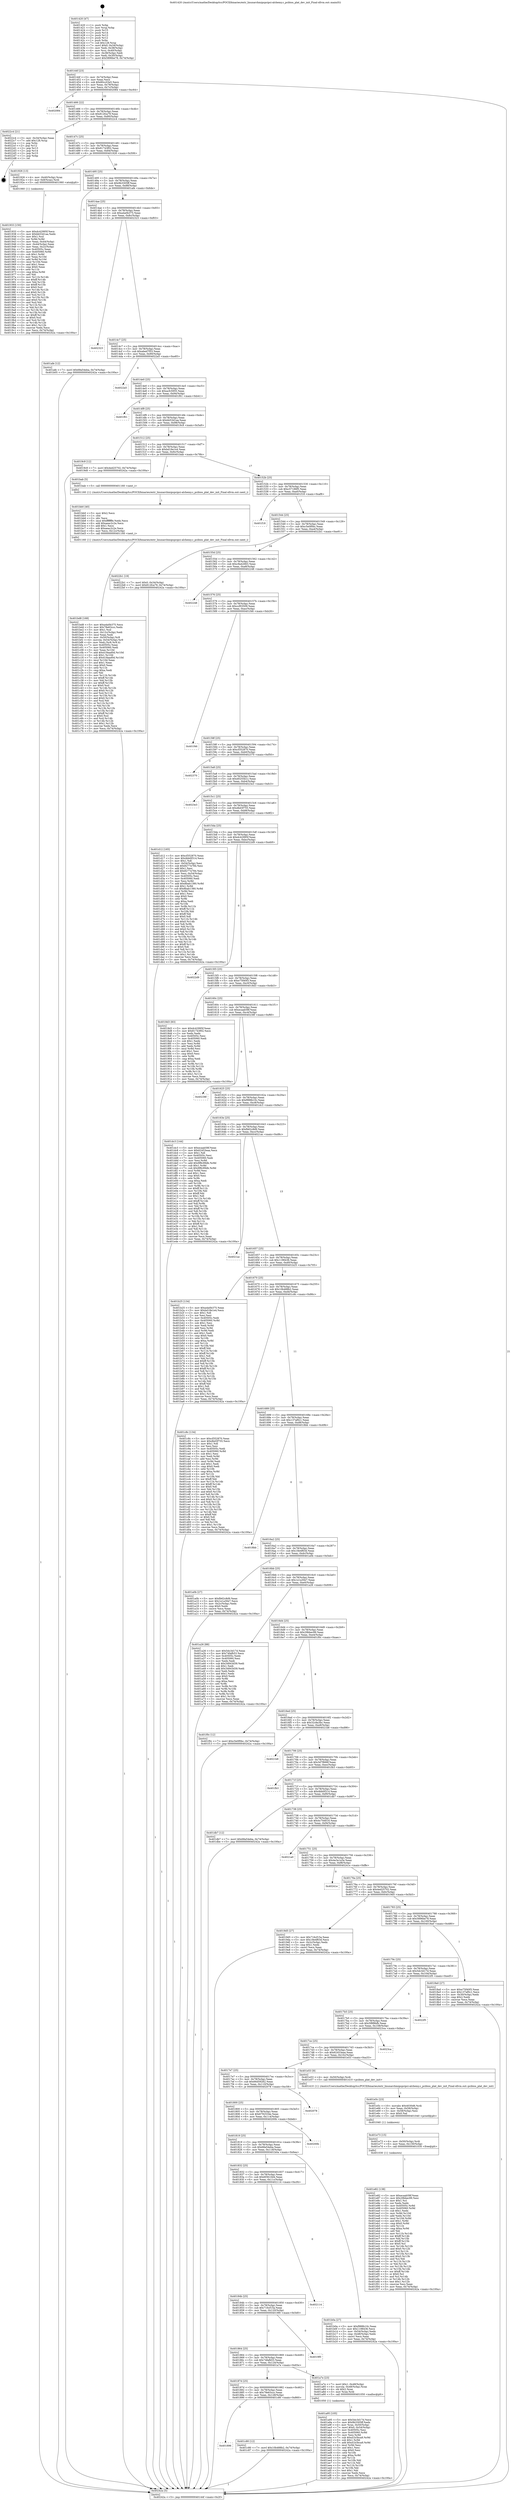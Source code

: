 digraph "0x401420" {
  label = "0x401420 (/mnt/c/Users/mathe/Desktop/tcc/POCII/binaries/extr_linuxarchmipspcipci-alchemy.c_pcibios_plat_dev_init_Final-ollvm.out::main(0))"
  labelloc = "t"
  node[shape=record]

  Entry [label="",width=0.3,height=0.3,shape=circle,fillcolor=black,style=filled]
  "0x40144f" [label="{
     0x40144f [23]\l
     | [instrs]\l
     &nbsp;&nbsp;0x40144f \<+3\>: mov -0x74(%rbp),%eax\l
     &nbsp;&nbsp;0x401452 \<+2\>: mov %eax,%ecx\l
     &nbsp;&nbsp;0x401454 \<+6\>: sub $0x80cc03e5,%ecx\l
     &nbsp;&nbsp;0x40145a \<+3\>: mov %eax,-0x78(%rbp)\l
     &nbsp;&nbsp;0x40145d \<+3\>: mov %ecx,-0x7c(%rbp)\l
     &nbsp;&nbsp;0x401460 \<+6\>: je 0000000000402084 \<main+0xc64\>\l
  }"]
  "0x402084" [label="{
     0x402084\l
  }", style=dashed]
  "0x401466" [label="{
     0x401466 [22]\l
     | [instrs]\l
     &nbsp;&nbsp;0x401466 \<+5\>: jmp 000000000040146b \<main+0x4b\>\l
     &nbsp;&nbsp;0x40146b \<+3\>: mov -0x78(%rbp),%eax\l
     &nbsp;&nbsp;0x40146e \<+5\>: sub $0x812fca79,%eax\l
     &nbsp;&nbsp;0x401473 \<+3\>: mov %eax,-0x80(%rbp)\l
     &nbsp;&nbsp;0x401476 \<+6\>: je 00000000004022c4 \<main+0xea4\>\l
  }"]
  Exit [label="",width=0.3,height=0.3,shape=circle,fillcolor=black,style=filled,peripheries=2]
  "0x4022c4" [label="{
     0x4022c4 [21]\l
     | [instrs]\l
     &nbsp;&nbsp;0x4022c4 \<+3\>: mov -0x34(%rbp),%eax\l
     &nbsp;&nbsp;0x4022c7 \<+7\>: add $0x128,%rsp\l
     &nbsp;&nbsp;0x4022ce \<+1\>: pop %rbx\l
     &nbsp;&nbsp;0x4022cf \<+2\>: pop %r12\l
     &nbsp;&nbsp;0x4022d1 \<+2\>: pop %r13\l
     &nbsp;&nbsp;0x4022d3 \<+2\>: pop %r14\l
     &nbsp;&nbsp;0x4022d5 \<+2\>: pop %r15\l
     &nbsp;&nbsp;0x4022d7 \<+1\>: pop %rbp\l
     &nbsp;&nbsp;0x4022d8 \<+1\>: ret\l
  }"]
  "0x40147c" [label="{
     0x40147c [25]\l
     | [instrs]\l
     &nbsp;&nbsp;0x40147c \<+5\>: jmp 0000000000401481 \<main+0x61\>\l
     &nbsp;&nbsp;0x401481 \<+3\>: mov -0x78(%rbp),%eax\l
     &nbsp;&nbsp;0x401484 \<+5\>: sub $0x81743f02,%eax\l
     &nbsp;&nbsp;0x401489 \<+6\>: mov %eax,-0x84(%rbp)\l
     &nbsp;&nbsp;0x40148f \<+6\>: je 0000000000401926 \<main+0x506\>\l
  }"]
  "0x401e82" [label="{
     0x401e82 [138]\l
     | [instrs]\l
     &nbsp;&nbsp;0x401e82 \<+5\>: mov $0xecaab58f,%eax\l
     &nbsp;&nbsp;0x401e87 \<+5\>: mov $0x29bbec99,%esi\l
     &nbsp;&nbsp;0x401e8c \<+2\>: mov $0x1,%cl\l
     &nbsp;&nbsp;0x401e8e \<+2\>: xor %edx,%edx\l
     &nbsp;&nbsp;0x401e90 \<+8\>: mov 0x40505c,%r8d\l
     &nbsp;&nbsp;0x401e98 \<+8\>: mov 0x405060,%r9d\l
     &nbsp;&nbsp;0x401ea0 \<+3\>: sub $0x1,%edx\l
     &nbsp;&nbsp;0x401ea3 \<+3\>: mov %r8d,%r10d\l
     &nbsp;&nbsp;0x401ea6 \<+3\>: add %edx,%r10d\l
     &nbsp;&nbsp;0x401ea9 \<+4\>: imul %r10d,%r8d\l
     &nbsp;&nbsp;0x401ead \<+4\>: and $0x1,%r8d\l
     &nbsp;&nbsp;0x401eb1 \<+4\>: cmp $0x0,%r8d\l
     &nbsp;&nbsp;0x401eb5 \<+4\>: sete %r11b\l
     &nbsp;&nbsp;0x401eb9 \<+4\>: cmp $0xa,%r9d\l
     &nbsp;&nbsp;0x401ebd \<+3\>: setl %bl\l
     &nbsp;&nbsp;0x401ec0 \<+3\>: mov %r11b,%r14b\l
     &nbsp;&nbsp;0x401ec3 \<+4\>: xor $0xff,%r14b\l
     &nbsp;&nbsp;0x401ec7 \<+3\>: mov %bl,%r15b\l
     &nbsp;&nbsp;0x401eca \<+4\>: xor $0xff,%r15b\l
     &nbsp;&nbsp;0x401ece \<+3\>: xor $0x0,%cl\l
     &nbsp;&nbsp;0x401ed1 \<+3\>: mov %r14b,%r12b\l
     &nbsp;&nbsp;0x401ed4 \<+4\>: and $0x0,%r12b\l
     &nbsp;&nbsp;0x401ed8 \<+3\>: and %cl,%r11b\l
     &nbsp;&nbsp;0x401edb \<+3\>: mov %r15b,%r13b\l
     &nbsp;&nbsp;0x401ede \<+4\>: and $0x0,%r13b\l
     &nbsp;&nbsp;0x401ee2 \<+2\>: and %cl,%bl\l
     &nbsp;&nbsp;0x401ee4 \<+3\>: or %r11b,%r12b\l
     &nbsp;&nbsp;0x401ee7 \<+3\>: or %bl,%r13b\l
     &nbsp;&nbsp;0x401eea \<+3\>: xor %r13b,%r12b\l
     &nbsp;&nbsp;0x401eed \<+3\>: or %r15b,%r14b\l
     &nbsp;&nbsp;0x401ef0 \<+4\>: xor $0xff,%r14b\l
     &nbsp;&nbsp;0x401ef4 \<+3\>: or $0x0,%cl\l
     &nbsp;&nbsp;0x401ef7 \<+3\>: and %cl,%r14b\l
     &nbsp;&nbsp;0x401efa \<+3\>: or %r14b,%r12b\l
     &nbsp;&nbsp;0x401efd \<+4\>: test $0x1,%r12b\l
     &nbsp;&nbsp;0x401f01 \<+3\>: cmovne %esi,%eax\l
     &nbsp;&nbsp;0x401f04 \<+3\>: mov %eax,-0x74(%rbp)\l
     &nbsp;&nbsp;0x401f07 \<+5\>: jmp 000000000040242a \<main+0x100a\>\l
  }"]
  "0x401926" [label="{
     0x401926 [13]\l
     | [instrs]\l
     &nbsp;&nbsp;0x401926 \<+4\>: mov -0x40(%rbp),%rax\l
     &nbsp;&nbsp;0x40192a \<+4\>: mov 0x8(%rax),%rdi\l
     &nbsp;&nbsp;0x40192e \<+5\>: call 0000000000401060 \<atoi@plt\>\l
     | [calls]\l
     &nbsp;&nbsp;0x401060 \{1\} (unknown)\l
  }"]
  "0x401495" [label="{
     0x401495 [25]\l
     | [instrs]\l
     &nbsp;&nbsp;0x401495 \<+5\>: jmp 000000000040149a \<main+0x7a\>\l
     &nbsp;&nbsp;0x40149a \<+3\>: mov -0x78(%rbp),%eax\l
     &nbsp;&nbsp;0x40149d \<+5\>: sub $0x9b3305ff,%eax\l
     &nbsp;&nbsp;0x4014a2 \<+6\>: mov %eax,-0x88(%rbp)\l
     &nbsp;&nbsp;0x4014a8 \<+6\>: je 0000000000401afe \<main+0x6de\>\l
  }"]
  "0x401e73" [label="{
     0x401e73 [15]\l
     | [instrs]\l
     &nbsp;&nbsp;0x401e73 \<+4\>: mov -0x50(%rbp),%rdi\l
     &nbsp;&nbsp;0x401e77 \<+6\>: mov %eax,-0x130(%rbp)\l
     &nbsp;&nbsp;0x401e7d \<+5\>: call 0000000000401030 \<free@plt\>\l
     | [calls]\l
     &nbsp;&nbsp;0x401030 \{1\} (unknown)\l
  }"]
  "0x401afe" [label="{
     0x401afe [12]\l
     | [instrs]\l
     &nbsp;&nbsp;0x401afe \<+7\>: movl $0x68a54eba,-0x74(%rbp)\l
     &nbsp;&nbsp;0x401b05 \<+5\>: jmp 000000000040242a \<main+0x100a\>\l
  }"]
  "0x4014ae" [label="{
     0x4014ae [25]\l
     | [instrs]\l
     &nbsp;&nbsp;0x4014ae \<+5\>: jmp 00000000004014b3 \<main+0x93\>\l
     &nbsp;&nbsp;0x4014b3 \<+3\>: mov -0x78(%rbp),%eax\l
     &nbsp;&nbsp;0x4014b6 \<+5\>: sub $0xa4a0b375,%eax\l
     &nbsp;&nbsp;0x4014bb \<+6\>: mov %eax,-0x8c(%rbp)\l
     &nbsp;&nbsp;0x4014c1 \<+6\>: je 0000000000402323 \<main+0xf03\>\l
  }"]
  "0x401e5c" [label="{
     0x401e5c [23]\l
     | [instrs]\l
     &nbsp;&nbsp;0x401e5c \<+10\>: movabs $0x4030d6,%rdi\l
     &nbsp;&nbsp;0x401e66 \<+3\>: mov %eax,-0x58(%rbp)\l
     &nbsp;&nbsp;0x401e69 \<+3\>: mov -0x58(%rbp),%esi\l
     &nbsp;&nbsp;0x401e6c \<+2\>: mov $0x0,%al\l
     &nbsp;&nbsp;0x401e6e \<+5\>: call 0000000000401040 \<printf@plt\>\l
     | [calls]\l
     &nbsp;&nbsp;0x401040 \{1\} (unknown)\l
  }"]
  "0x402323" [label="{
     0x402323\l
  }", style=dashed]
  "0x4014c7" [label="{
     0x4014c7 [25]\l
     | [instrs]\l
     &nbsp;&nbsp;0x4014c7 \<+5\>: jmp 00000000004014cc \<main+0xac\>\l
     &nbsp;&nbsp;0x4014cc \<+3\>: mov -0x78(%rbp),%eax\l
     &nbsp;&nbsp;0x4014cf \<+5\>: sub $0xabed7f53,%eax\l
     &nbsp;&nbsp;0x4014d4 \<+6\>: mov %eax,-0x90(%rbp)\l
     &nbsp;&nbsp;0x4014da \<+6\>: je 00000000004022a5 \<main+0xe85\>\l
  }"]
  "0x401896" [label="{
     0x401896\l
  }", style=dashed]
  "0x4022a5" [label="{
     0x4022a5\l
  }", style=dashed]
  "0x4014e0" [label="{
     0x4014e0 [25]\l
     | [instrs]\l
     &nbsp;&nbsp;0x4014e0 \<+5\>: jmp 00000000004014e5 \<main+0xc5\>\l
     &nbsp;&nbsp;0x4014e5 \<+3\>: mov -0x78(%rbp),%eax\l
     &nbsp;&nbsp;0x4014e8 \<+5\>: sub $0xacfc5955,%eax\l
     &nbsp;&nbsp;0x4014ed \<+6\>: mov %eax,-0x94(%rbp)\l
     &nbsp;&nbsp;0x4014f3 \<+6\>: je 0000000000401f61 \<main+0xb41\>\l
  }"]
  "0x401c80" [label="{
     0x401c80 [12]\l
     | [instrs]\l
     &nbsp;&nbsp;0x401c80 \<+7\>: movl $0x10b488b2,-0x74(%rbp)\l
     &nbsp;&nbsp;0x401c87 \<+5\>: jmp 000000000040242a \<main+0x100a\>\l
  }"]
  "0x401f61" [label="{
     0x401f61\l
  }", style=dashed]
  "0x4014f9" [label="{
     0x4014f9 [25]\l
     | [instrs]\l
     &nbsp;&nbsp;0x4014f9 \<+5\>: jmp 00000000004014fe \<main+0xde\>\l
     &nbsp;&nbsp;0x4014fe \<+3\>: mov -0x78(%rbp),%eax\l
     &nbsp;&nbsp;0x401501 \<+5\>: sub $0xbb53d1aa,%eax\l
     &nbsp;&nbsp;0x401506 \<+6\>: mov %eax,-0x98(%rbp)\l
     &nbsp;&nbsp;0x40150c \<+6\>: je 00000000004019c9 \<main+0x5a9\>\l
  }"]
  "0x401bd8" [label="{
     0x401bd8 [168]\l
     | [instrs]\l
     &nbsp;&nbsp;0x401bd8 \<+5\>: mov $0xa4a0b375,%ecx\l
     &nbsp;&nbsp;0x401bdd \<+5\>: mov $0x78e63ccc,%edx\l
     &nbsp;&nbsp;0x401be2 \<+3\>: mov $0x1,%sil\l
     &nbsp;&nbsp;0x401be5 \<+6\>: mov -0x12c(%rbp),%edi\l
     &nbsp;&nbsp;0x401beb \<+3\>: imul %eax,%edi\l
     &nbsp;&nbsp;0x401bee \<+4\>: mov -0x50(%rbp),%r8\l
     &nbsp;&nbsp;0x401bf2 \<+4\>: movslq -0x54(%rbp),%r9\l
     &nbsp;&nbsp;0x401bf6 \<+4\>: mov %edi,(%r8,%r9,4)\l
     &nbsp;&nbsp;0x401bfa \<+7\>: mov 0x40505c,%eax\l
     &nbsp;&nbsp;0x401c01 \<+7\>: mov 0x405060,%edi\l
     &nbsp;&nbsp;0x401c08 \<+3\>: mov %eax,%r10d\l
     &nbsp;&nbsp;0x401c0b \<+7\>: add $0x418aad0d,%r10d\l
     &nbsp;&nbsp;0x401c12 \<+4\>: sub $0x1,%r10d\l
     &nbsp;&nbsp;0x401c16 \<+7\>: sub $0x418aad0d,%r10d\l
     &nbsp;&nbsp;0x401c1d \<+4\>: imul %r10d,%eax\l
     &nbsp;&nbsp;0x401c21 \<+3\>: and $0x1,%eax\l
     &nbsp;&nbsp;0x401c24 \<+3\>: cmp $0x0,%eax\l
     &nbsp;&nbsp;0x401c27 \<+4\>: sete %r11b\l
     &nbsp;&nbsp;0x401c2b \<+3\>: cmp $0xa,%edi\l
     &nbsp;&nbsp;0x401c2e \<+3\>: setl %bl\l
     &nbsp;&nbsp;0x401c31 \<+3\>: mov %r11b,%r14b\l
     &nbsp;&nbsp;0x401c34 \<+4\>: xor $0xff,%r14b\l
     &nbsp;&nbsp;0x401c38 \<+3\>: mov %bl,%r15b\l
     &nbsp;&nbsp;0x401c3b \<+4\>: xor $0xff,%r15b\l
     &nbsp;&nbsp;0x401c3f \<+4\>: xor $0x0,%sil\l
     &nbsp;&nbsp;0x401c43 \<+3\>: mov %r14b,%r12b\l
     &nbsp;&nbsp;0x401c46 \<+4\>: and $0x0,%r12b\l
     &nbsp;&nbsp;0x401c4a \<+3\>: and %sil,%r11b\l
     &nbsp;&nbsp;0x401c4d \<+3\>: mov %r15b,%r13b\l
     &nbsp;&nbsp;0x401c50 \<+4\>: and $0x0,%r13b\l
     &nbsp;&nbsp;0x401c54 \<+3\>: and %sil,%bl\l
     &nbsp;&nbsp;0x401c57 \<+3\>: or %r11b,%r12b\l
     &nbsp;&nbsp;0x401c5a \<+3\>: or %bl,%r13b\l
     &nbsp;&nbsp;0x401c5d \<+3\>: xor %r13b,%r12b\l
     &nbsp;&nbsp;0x401c60 \<+3\>: or %r15b,%r14b\l
     &nbsp;&nbsp;0x401c63 \<+4\>: xor $0xff,%r14b\l
     &nbsp;&nbsp;0x401c67 \<+4\>: or $0x0,%sil\l
     &nbsp;&nbsp;0x401c6b \<+3\>: and %sil,%r14b\l
     &nbsp;&nbsp;0x401c6e \<+3\>: or %r14b,%r12b\l
     &nbsp;&nbsp;0x401c71 \<+4\>: test $0x1,%r12b\l
     &nbsp;&nbsp;0x401c75 \<+3\>: cmovne %edx,%ecx\l
     &nbsp;&nbsp;0x401c78 \<+3\>: mov %ecx,-0x74(%rbp)\l
     &nbsp;&nbsp;0x401c7b \<+5\>: jmp 000000000040242a \<main+0x100a\>\l
  }"]
  "0x4019c9" [label="{
     0x4019c9 [12]\l
     | [instrs]\l
     &nbsp;&nbsp;0x4019c9 \<+7\>: movl $0x4ed25702,-0x74(%rbp)\l
     &nbsp;&nbsp;0x4019d0 \<+5\>: jmp 000000000040242a \<main+0x100a\>\l
  }"]
  "0x401512" [label="{
     0x401512 [25]\l
     | [instrs]\l
     &nbsp;&nbsp;0x401512 \<+5\>: jmp 0000000000401517 \<main+0xf7\>\l
     &nbsp;&nbsp;0x401517 \<+3\>: mov -0x78(%rbp),%eax\l
     &nbsp;&nbsp;0x40151a \<+5\>: sub $0xbd18e1e4,%eax\l
     &nbsp;&nbsp;0x40151f \<+6\>: mov %eax,-0x9c(%rbp)\l
     &nbsp;&nbsp;0x401525 \<+6\>: je 0000000000401bab \<main+0x78b\>\l
  }"]
  "0x401bb0" [label="{
     0x401bb0 [40]\l
     | [instrs]\l
     &nbsp;&nbsp;0x401bb0 \<+5\>: mov $0x2,%ecx\l
     &nbsp;&nbsp;0x401bb5 \<+1\>: cltd\l
     &nbsp;&nbsp;0x401bb6 \<+2\>: idiv %ecx\l
     &nbsp;&nbsp;0x401bb8 \<+6\>: imul $0xfffffffe,%edx,%ecx\l
     &nbsp;&nbsp;0x401bbe \<+6\>: add $0xaeac2c2e,%ecx\l
     &nbsp;&nbsp;0x401bc4 \<+3\>: add $0x1,%ecx\l
     &nbsp;&nbsp;0x401bc7 \<+6\>: sub $0xaeac2c2e,%ecx\l
     &nbsp;&nbsp;0x401bcd \<+6\>: mov %ecx,-0x12c(%rbp)\l
     &nbsp;&nbsp;0x401bd3 \<+5\>: call 0000000000401160 \<next_i\>\l
     | [calls]\l
     &nbsp;&nbsp;0x401160 \{1\} (/mnt/c/Users/mathe/Desktop/tcc/POCII/binaries/extr_linuxarchmipspcipci-alchemy.c_pcibios_plat_dev_init_Final-ollvm.out::next_i)\l
  }"]
  "0x401bab" [label="{
     0x401bab [5]\l
     | [instrs]\l
     &nbsp;&nbsp;0x401bab \<+5\>: call 0000000000401160 \<next_i\>\l
     | [calls]\l
     &nbsp;&nbsp;0x401160 \{1\} (/mnt/c/Users/mathe/Desktop/tcc/POCII/binaries/extr_linuxarchmipspcipci-alchemy.c_pcibios_plat_dev_init_Final-ollvm.out::next_i)\l
  }"]
  "0x40152b" [label="{
     0x40152b [25]\l
     | [instrs]\l
     &nbsp;&nbsp;0x40152b \<+5\>: jmp 0000000000401530 \<main+0x110\>\l
     &nbsp;&nbsp;0x401530 \<+3\>: mov -0x78(%rbp),%eax\l
     &nbsp;&nbsp;0x401533 \<+5\>: sub $0xc57186f5,%eax\l
     &nbsp;&nbsp;0x401538 \<+6\>: mov %eax,-0xa0(%rbp)\l
     &nbsp;&nbsp;0x40153e \<+6\>: je 0000000000401f18 \<main+0xaf8\>\l
  }"]
  "0x401a95" [label="{
     0x401a95 [105]\l
     | [instrs]\l
     &nbsp;&nbsp;0x401a95 \<+5\>: mov $0x5dc3d17d,%ecx\l
     &nbsp;&nbsp;0x401a9a \<+5\>: mov $0x9b3305ff,%edx\l
     &nbsp;&nbsp;0x401a9f \<+4\>: mov %rax,-0x50(%rbp)\l
     &nbsp;&nbsp;0x401aa3 \<+7\>: movl $0x0,-0x54(%rbp)\l
     &nbsp;&nbsp;0x401aaa \<+7\>: mov 0x40505c,%esi\l
     &nbsp;&nbsp;0x401ab1 \<+8\>: mov 0x405060,%r8d\l
     &nbsp;&nbsp;0x401ab9 \<+3\>: mov %esi,%r9d\l
     &nbsp;&nbsp;0x401abc \<+7\>: sub $0xd1b3bca9,%r9d\l
     &nbsp;&nbsp;0x401ac3 \<+4\>: sub $0x1,%r9d\l
     &nbsp;&nbsp;0x401ac7 \<+7\>: add $0xd1b3bca9,%r9d\l
     &nbsp;&nbsp;0x401ace \<+4\>: imul %r9d,%esi\l
     &nbsp;&nbsp;0x401ad2 \<+3\>: and $0x1,%esi\l
     &nbsp;&nbsp;0x401ad5 \<+3\>: cmp $0x0,%esi\l
     &nbsp;&nbsp;0x401ad8 \<+4\>: sete %r10b\l
     &nbsp;&nbsp;0x401adc \<+4\>: cmp $0xa,%r8d\l
     &nbsp;&nbsp;0x401ae0 \<+4\>: setl %r11b\l
     &nbsp;&nbsp;0x401ae4 \<+3\>: mov %r10b,%bl\l
     &nbsp;&nbsp;0x401ae7 \<+3\>: and %r11b,%bl\l
     &nbsp;&nbsp;0x401aea \<+3\>: xor %r11b,%r10b\l
     &nbsp;&nbsp;0x401aed \<+3\>: or %r10b,%bl\l
     &nbsp;&nbsp;0x401af0 \<+3\>: test $0x1,%bl\l
     &nbsp;&nbsp;0x401af3 \<+3\>: cmovne %edx,%ecx\l
     &nbsp;&nbsp;0x401af6 \<+3\>: mov %ecx,-0x74(%rbp)\l
     &nbsp;&nbsp;0x401af9 \<+5\>: jmp 000000000040242a \<main+0x100a\>\l
  }"]
  "0x401f18" [label="{
     0x401f18\l
  }", style=dashed]
  "0x401544" [label="{
     0x401544 [25]\l
     | [instrs]\l
     &nbsp;&nbsp;0x401544 \<+5\>: jmp 0000000000401549 \<main+0x129\>\l
     &nbsp;&nbsp;0x401549 \<+3\>: mov -0x78(%rbp),%eax\l
     &nbsp;&nbsp;0x40154c \<+5\>: sub $0xc5e0f0bc,%eax\l
     &nbsp;&nbsp;0x401551 \<+6\>: mov %eax,-0xa4(%rbp)\l
     &nbsp;&nbsp;0x401557 \<+6\>: je 00000000004022b1 \<main+0xe91\>\l
  }"]
  "0x40187d" [label="{
     0x40187d [25]\l
     | [instrs]\l
     &nbsp;&nbsp;0x40187d \<+5\>: jmp 0000000000401882 \<main+0x462\>\l
     &nbsp;&nbsp;0x401882 \<+3\>: mov -0x78(%rbp),%eax\l
     &nbsp;&nbsp;0x401885 \<+5\>: sub $0x78e63ccc,%eax\l
     &nbsp;&nbsp;0x40188a \<+6\>: mov %eax,-0x128(%rbp)\l
     &nbsp;&nbsp;0x401890 \<+6\>: je 0000000000401c80 \<main+0x860\>\l
  }"]
  "0x4022b1" [label="{
     0x4022b1 [19]\l
     | [instrs]\l
     &nbsp;&nbsp;0x4022b1 \<+7\>: movl $0x0,-0x34(%rbp)\l
     &nbsp;&nbsp;0x4022b8 \<+7\>: movl $0x812fca79,-0x74(%rbp)\l
     &nbsp;&nbsp;0x4022bf \<+5\>: jmp 000000000040242a \<main+0x100a\>\l
  }"]
  "0x40155d" [label="{
     0x40155d [25]\l
     | [instrs]\l
     &nbsp;&nbsp;0x40155d \<+5\>: jmp 0000000000401562 \<main+0x142\>\l
     &nbsp;&nbsp;0x401562 \<+3\>: mov -0x78(%rbp),%eax\l
     &nbsp;&nbsp;0x401565 \<+5\>: sub $0xc9a42663,%eax\l
     &nbsp;&nbsp;0x40156a \<+6\>: mov %eax,-0xa8(%rbp)\l
     &nbsp;&nbsp;0x401570 \<+6\>: je 0000000000402248 \<main+0xe28\>\l
  }"]
  "0x401a7e" [label="{
     0x401a7e [23]\l
     | [instrs]\l
     &nbsp;&nbsp;0x401a7e \<+7\>: movl $0x1,-0x48(%rbp)\l
     &nbsp;&nbsp;0x401a85 \<+4\>: movslq -0x48(%rbp),%rax\l
     &nbsp;&nbsp;0x401a89 \<+4\>: shl $0x2,%rax\l
     &nbsp;&nbsp;0x401a8d \<+3\>: mov %rax,%rdi\l
     &nbsp;&nbsp;0x401a90 \<+5\>: call 0000000000401050 \<malloc@plt\>\l
     | [calls]\l
     &nbsp;&nbsp;0x401050 \{1\} (unknown)\l
  }"]
  "0x402248" [label="{
     0x402248\l
  }", style=dashed]
  "0x401576" [label="{
     0x401576 [25]\l
     | [instrs]\l
     &nbsp;&nbsp;0x401576 \<+5\>: jmp 000000000040157b \<main+0x15b\>\l
     &nbsp;&nbsp;0x40157b \<+3\>: mov -0x78(%rbp),%eax\l
     &nbsp;&nbsp;0x40157e \<+5\>: sub $0xccf03509,%eax\l
     &nbsp;&nbsp;0x401583 \<+6\>: mov %eax,-0xac(%rbp)\l
     &nbsp;&nbsp;0x401589 \<+6\>: je 0000000000401f46 \<main+0xb26\>\l
  }"]
  "0x401864" [label="{
     0x401864 [25]\l
     | [instrs]\l
     &nbsp;&nbsp;0x401864 \<+5\>: jmp 0000000000401869 \<main+0x449\>\l
     &nbsp;&nbsp;0x401869 \<+3\>: mov -0x78(%rbp),%eax\l
     &nbsp;&nbsp;0x40186c \<+5\>: sub $0x74fafb53,%eax\l
     &nbsp;&nbsp;0x401871 \<+6\>: mov %eax,-0x124(%rbp)\l
     &nbsp;&nbsp;0x401877 \<+6\>: je 0000000000401a7e \<main+0x65e\>\l
  }"]
  "0x401f46" [label="{
     0x401f46\l
  }", style=dashed]
  "0x40158f" [label="{
     0x40158f [25]\l
     | [instrs]\l
     &nbsp;&nbsp;0x40158f \<+5\>: jmp 0000000000401594 \<main+0x174\>\l
     &nbsp;&nbsp;0x401594 \<+3\>: mov -0x78(%rbp),%eax\l
     &nbsp;&nbsp;0x401597 \<+5\>: sub $0xcf352870,%eax\l
     &nbsp;&nbsp;0x40159c \<+6\>: mov %eax,-0xb0(%rbp)\l
     &nbsp;&nbsp;0x4015a2 \<+6\>: je 0000000000402370 \<main+0xf50\>\l
  }"]
  "0x4019f0" [label="{
     0x4019f0\l
  }", style=dashed]
  "0x402370" [label="{
     0x402370\l
  }", style=dashed]
  "0x4015a8" [label="{
     0x4015a8 [25]\l
     | [instrs]\l
     &nbsp;&nbsp;0x4015a8 \<+5\>: jmp 00000000004015ad \<main+0x18d\>\l
     &nbsp;&nbsp;0x4015ad \<+3\>: mov -0x78(%rbp),%eax\l
     &nbsp;&nbsp;0x4015b0 \<+5\>: sub $0xd0255b1c,%eax\l
     &nbsp;&nbsp;0x4015b5 \<+6\>: mov %eax,-0xb4(%rbp)\l
     &nbsp;&nbsp;0x4015bb \<+6\>: je 00000000004023e3 \<main+0xfc3\>\l
  }"]
  "0x40184b" [label="{
     0x40184b [25]\l
     | [instrs]\l
     &nbsp;&nbsp;0x40184b \<+5\>: jmp 0000000000401850 \<main+0x430\>\l
     &nbsp;&nbsp;0x401850 \<+3\>: mov -0x78(%rbp),%eax\l
     &nbsp;&nbsp;0x401853 \<+5\>: sub $0x716cf15a,%eax\l
     &nbsp;&nbsp;0x401858 \<+6\>: mov %eax,-0x120(%rbp)\l
     &nbsp;&nbsp;0x40185e \<+6\>: je 00000000004019f0 \<main+0x5d0\>\l
  }"]
  "0x4023e3" [label="{
     0x4023e3\l
  }", style=dashed]
  "0x4015c1" [label="{
     0x4015c1 [25]\l
     | [instrs]\l
     &nbsp;&nbsp;0x4015c1 \<+5\>: jmp 00000000004015c6 \<main+0x1a6\>\l
     &nbsp;&nbsp;0x4015c6 \<+3\>: mov -0x78(%rbp),%eax\l
     &nbsp;&nbsp;0x4015c9 \<+5\>: sub $0xdbd3f755,%eax\l
     &nbsp;&nbsp;0x4015ce \<+6\>: mov %eax,-0xb8(%rbp)\l
     &nbsp;&nbsp;0x4015d4 \<+6\>: je 0000000000401d12 \<main+0x8f2\>\l
  }"]
  "0x402114" [label="{
     0x402114\l
  }", style=dashed]
  "0x401d12" [label="{
     0x401d12 [165]\l
     | [instrs]\l
     &nbsp;&nbsp;0x401d12 \<+5\>: mov $0xcf352870,%eax\l
     &nbsp;&nbsp;0x401d17 \<+5\>: mov $0x4bb0f314,%ecx\l
     &nbsp;&nbsp;0x401d1c \<+2\>: mov $0x1,%dl\l
     &nbsp;&nbsp;0x401d1e \<+3\>: mov -0x54(%rbp),%esi\l
     &nbsp;&nbsp;0x401d21 \<+6\>: sub $0x8277e784,%esi\l
     &nbsp;&nbsp;0x401d27 \<+3\>: add $0x1,%esi\l
     &nbsp;&nbsp;0x401d2a \<+6\>: add $0x8277e784,%esi\l
     &nbsp;&nbsp;0x401d30 \<+3\>: mov %esi,-0x54(%rbp)\l
     &nbsp;&nbsp;0x401d33 \<+7\>: mov 0x40505c,%esi\l
     &nbsp;&nbsp;0x401d3a \<+7\>: mov 0x405060,%edi\l
     &nbsp;&nbsp;0x401d41 \<+3\>: mov %esi,%r8d\l
     &nbsp;&nbsp;0x401d44 \<+7\>: add $0x8bab1380,%r8d\l
     &nbsp;&nbsp;0x401d4b \<+4\>: sub $0x1,%r8d\l
     &nbsp;&nbsp;0x401d4f \<+7\>: sub $0x8bab1380,%r8d\l
     &nbsp;&nbsp;0x401d56 \<+4\>: imul %r8d,%esi\l
     &nbsp;&nbsp;0x401d5a \<+3\>: and $0x1,%esi\l
     &nbsp;&nbsp;0x401d5d \<+3\>: cmp $0x0,%esi\l
     &nbsp;&nbsp;0x401d60 \<+4\>: sete %r9b\l
     &nbsp;&nbsp;0x401d64 \<+3\>: cmp $0xa,%edi\l
     &nbsp;&nbsp;0x401d67 \<+4\>: setl %r10b\l
     &nbsp;&nbsp;0x401d6b \<+3\>: mov %r9b,%r11b\l
     &nbsp;&nbsp;0x401d6e \<+4\>: xor $0xff,%r11b\l
     &nbsp;&nbsp;0x401d72 \<+3\>: mov %r10b,%bl\l
     &nbsp;&nbsp;0x401d75 \<+3\>: xor $0xff,%bl\l
     &nbsp;&nbsp;0x401d78 \<+3\>: xor $0x0,%dl\l
     &nbsp;&nbsp;0x401d7b \<+3\>: mov %r11b,%r14b\l
     &nbsp;&nbsp;0x401d7e \<+4\>: and $0x0,%r14b\l
     &nbsp;&nbsp;0x401d82 \<+3\>: and %dl,%r9b\l
     &nbsp;&nbsp;0x401d85 \<+3\>: mov %bl,%r15b\l
     &nbsp;&nbsp;0x401d88 \<+4\>: and $0x0,%r15b\l
     &nbsp;&nbsp;0x401d8c \<+3\>: and %dl,%r10b\l
     &nbsp;&nbsp;0x401d8f \<+3\>: or %r9b,%r14b\l
     &nbsp;&nbsp;0x401d92 \<+3\>: or %r10b,%r15b\l
     &nbsp;&nbsp;0x401d95 \<+3\>: xor %r15b,%r14b\l
     &nbsp;&nbsp;0x401d98 \<+3\>: or %bl,%r11b\l
     &nbsp;&nbsp;0x401d9b \<+4\>: xor $0xff,%r11b\l
     &nbsp;&nbsp;0x401d9f \<+3\>: or $0x0,%dl\l
     &nbsp;&nbsp;0x401da2 \<+3\>: and %dl,%r11b\l
     &nbsp;&nbsp;0x401da5 \<+3\>: or %r11b,%r14b\l
     &nbsp;&nbsp;0x401da8 \<+4\>: test $0x1,%r14b\l
     &nbsp;&nbsp;0x401dac \<+3\>: cmovne %ecx,%eax\l
     &nbsp;&nbsp;0x401daf \<+3\>: mov %eax,-0x74(%rbp)\l
     &nbsp;&nbsp;0x401db2 \<+5\>: jmp 000000000040242a \<main+0x100a\>\l
  }"]
  "0x4015da" [label="{
     0x4015da [25]\l
     | [instrs]\l
     &nbsp;&nbsp;0x4015da \<+5\>: jmp 00000000004015df \<main+0x1bf\>\l
     &nbsp;&nbsp;0x4015df \<+3\>: mov -0x78(%rbp),%eax\l
     &nbsp;&nbsp;0x4015e2 \<+5\>: sub $0xdc42995f,%eax\l
     &nbsp;&nbsp;0x4015e7 \<+6\>: mov %eax,-0xbc(%rbp)\l
     &nbsp;&nbsp;0x4015ed \<+6\>: je 00000000004022d9 \<main+0xeb9\>\l
  }"]
  "0x401832" [label="{
     0x401832 [25]\l
     | [instrs]\l
     &nbsp;&nbsp;0x401832 \<+5\>: jmp 0000000000401837 \<main+0x417\>\l
     &nbsp;&nbsp;0x401837 \<+3\>: mov -0x78(%rbp),%eax\l
     &nbsp;&nbsp;0x40183a \<+5\>: sub $0x6f3610d4,%eax\l
     &nbsp;&nbsp;0x40183f \<+6\>: mov %eax,-0x11c(%rbp)\l
     &nbsp;&nbsp;0x401845 \<+6\>: je 0000000000402114 \<main+0xcf4\>\l
  }"]
  "0x4022d9" [label="{
     0x4022d9\l
  }", style=dashed]
  "0x4015f3" [label="{
     0x4015f3 [25]\l
     | [instrs]\l
     &nbsp;&nbsp;0x4015f3 \<+5\>: jmp 00000000004015f8 \<main+0x1d8\>\l
     &nbsp;&nbsp;0x4015f8 \<+3\>: mov -0x78(%rbp),%eax\l
     &nbsp;&nbsp;0x4015fb \<+5\>: sub $0xe75f40f3,%eax\l
     &nbsp;&nbsp;0x401600 \<+6\>: mov %eax,-0xc0(%rbp)\l
     &nbsp;&nbsp;0x401606 \<+6\>: je 00000000004018d3 \<main+0x4b3\>\l
  }"]
  "0x401b0a" [label="{
     0x401b0a [27]\l
     | [instrs]\l
     &nbsp;&nbsp;0x401b0a \<+5\>: mov $0xf988b10c,%eax\l
     &nbsp;&nbsp;0x401b0f \<+5\>: mov $0x1198436,%ecx\l
     &nbsp;&nbsp;0x401b14 \<+3\>: mov -0x54(%rbp),%edx\l
     &nbsp;&nbsp;0x401b17 \<+3\>: cmp -0x48(%rbp),%edx\l
     &nbsp;&nbsp;0x401b1a \<+3\>: cmovl %ecx,%eax\l
     &nbsp;&nbsp;0x401b1d \<+3\>: mov %eax,-0x74(%rbp)\l
     &nbsp;&nbsp;0x401b20 \<+5\>: jmp 000000000040242a \<main+0x100a\>\l
  }"]
  "0x4018d3" [label="{
     0x4018d3 [83]\l
     | [instrs]\l
     &nbsp;&nbsp;0x4018d3 \<+5\>: mov $0xdc42995f,%eax\l
     &nbsp;&nbsp;0x4018d8 \<+5\>: mov $0x81743f02,%ecx\l
     &nbsp;&nbsp;0x4018dd \<+2\>: xor %edx,%edx\l
     &nbsp;&nbsp;0x4018df \<+7\>: mov 0x40505c,%esi\l
     &nbsp;&nbsp;0x4018e6 \<+7\>: mov 0x405060,%edi\l
     &nbsp;&nbsp;0x4018ed \<+3\>: sub $0x1,%edx\l
     &nbsp;&nbsp;0x4018f0 \<+3\>: mov %esi,%r8d\l
     &nbsp;&nbsp;0x4018f3 \<+3\>: add %edx,%r8d\l
     &nbsp;&nbsp;0x4018f6 \<+4\>: imul %r8d,%esi\l
     &nbsp;&nbsp;0x4018fa \<+3\>: and $0x1,%esi\l
     &nbsp;&nbsp;0x4018fd \<+3\>: cmp $0x0,%esi\l
     &nbsp;&nbsp;0x401900 \<+4\>: sete %r9b\l
     &nbsp;&nbsp;0x401904 \<+3\>: cmp $0xa,%edi\l
     &nbsp;&nbsp;0x401907 \<+4\>: setl %r10b\l
     &nbsp;&nbsp;0x40190b \<+3\>: mov %r9b,%r11b\l
     &nbsp;&nbsp;0x40190e \<+3\>: and %r10b,%r11b\l
     &nbsp;&nbsp;0x401911 \<+3\>: xor %r10b,%r9b\l
     &nbsp;&nbsp;0x401914 \<+3\>: or %r9b,%r11b\l
     &nbsp;&nbsp;0x401917 \<+4\>: test $0x1,%r11b\l
     &nbsp;&nbsp;0x40191b \<+3\>: cmovne %ecx,%eax\l
     &nbsp;&nbsp;0x40191e \<+3\>: mov %eax,-0x74(%rbp)\l
     &nbsp;&nbsp;0x401921 \<+5\>: jmp 000000000040242a \<main+0x100a\>\l
  }"]
  "0x40160c" [label="{
     0x40160c [25]\l
     | [instrs]\l
     &nbsp;&nbsp;0x40160c \<+5\>: jmp 0000000000401611 \<main+0x1f1\>\l
     &nbsp;&nbsp;0x401611 \<+3\>: mov -0x78(%rbp),%eax\l
     &nbsp;&nbsp;0x401614 \<+5\>: sub $0xecaab58f,%eax\l
     &nbsp;&nbsp;0x401619 \<+6\>: mov %eax,-0xc4(%rbp)\l
     &nbsp;&nbsp;0x40161f \<+6\>: je 000000000040238f \<main+0xf6f\>\l
  }"]
  "0x401819" [label="{
     0x401819 [25]\l
     | [instrs]\l
     &nbsp;&nbsp;0x401819 \<+5\>: jmp 000000000040181e \<main+0x3fe\>\l
     &nbsp;&nbsp;0x40181e \<+3\>: mov -0x78(%rbp),%eax\l
     &nbsp;&nbsp;0x401821 \<+5\>: sub $0x68a54eba,%eax\l
     &nbsp;&nbsp;0x401826 \<+6\>: mov %eax,-0x118(%rbp)\l
     &nbsp;&nbsp;0x40182c \<+6\>: je 0000000000401b0a \<main+0x6ea\>\l
  }"]
  "0x40238f" [label="{
     0x40238f\l
  }", style=dashed]
  "0x401625" [label="{
     0x401625 [25]\l
     | [instrs]\l
     &nbsp;&nbsp;0x401625 \<+5\>: jmp 000000000040162a \<main+0x20a\>\l
     &nbsp;&nbsp;0x40162a \<+3\>: mov -0x78(%rbp),%eax\l
     &nbsp;&nbsp;0x40162d \<+5\>: sub $0xf988b10c,%eax\l
     &nbsp;&nbsp;0x401632 \<+6\>: mov %eax,-0xc8(%rbp)\l
     &nbsp;&nbsp;0x401638 \<+6\>: je 0000000000401dc3 \<main+0x9a3\>\l
  }"]
  "0x40200b" [label="{
     0x40200b\l
  }", style=dashed]
  "0x401dc3" [label="{
     0x401dc3 [144]\l
     | [instrs]\l
     &nbsp;&nbsp;0x401dc3 \<+5\>: mov $0xecaab58f,%eax\l
     &nbsp;&nbsp;0x401dc8 \<+5\>: mov $0x62453eaa,%ecx\l
     &nbsp;&nbsp;0x401dcd \<+2\>: mov $0x1,%dl\l
     &nbsp;&nbsp;0x401dcf \<+7\>: mov 0x40505c,%esi\l
     &nbsp;&nbsp;0x401dd6 \<+7\>: mov 0x405060,%edi\l
     &nbsp;&nbsp;0x401ddd \<+3\>: mov %esi,%r8d\l
     &nbsp;&nbsp;0x401de0 \<+7\>: add $0x9f8c99db,%r8d\l
     &nbsp;&nbsp;0x401de7 \<+4\>: sub $0x1,%r8d\l
     &nbsp;&nbsp;0x401deb \<+7\>: sub $0x9f8c99db,%r8d\l
     &nbsp;&nbsp;0x401df2 \<+4\>: imul %r8d,%esi\l
     &nbsp;&nbsp;0x401df6 \<+3\>: and $0x1,%esi\l
     &nbsp;&nbsp;0x401df9 \<+3\>: cmp $0x0,%esi\l
     &nbsp;&nbsp;0x401dfc \<+4\>: sete %r9b\l
     &nbsp;&nbsp;0x401e00 \<+3\>: cmp $0xa,%edi\l
     &nbsp;&nbsp;0x401e03 \<+4\>: setl %r10b\l
     &nbsp;&nbsp;0x401e07 \<+3\>: mov %r9b,%r11b\l
     &nbsp;&nbsp;0x401e0a \<+4\>: xor $0xff,%r11b\l
     &nbsp;&nbsp;0x401e0e \<+3\>: mov %r10b,%bl\l
     &nbsp;&nbsp;0x401e11 \<+3\>: xor $0xff,%bl\l
     &nbsp;&nbsp;0x401e14 \<+3\>: xor $0x1,%dl\l
     &nbsp;&nbsp;0x401e17 \<+3\>: mov %r11b,%r14b\l
     &nbsp;&nbsp;0x401e1a \<+4\>: and $0xff,%r14b\l
     &nbsp;&nbsp;0x401e1e \<+3\>: and %dl,%r9b\l
     &nbsp;&nbsp;0x401e21 \<+3\>: mov %bl,%r15b\l
     &nbsp;&nbsp;0x401e24 \<+4\>: and $0xff,%r15b\l
     &nbsp;&nbsp;0x401e28 \<+3\>: and %dl,%r10b\l
     &nbsp;&nbsp;0x401e2b \<+3\>: or %r9b,%r14b\l
     &nbsp;&nbsp;0x401e2e \<+3\>: or %r10b,%r15b\l
     &nbsp;&nbsp;0x401e31 \<+3\>: xor %r15b,%r14b\l
     &nbsp;&nbsp;0x401e34 \<+3\>: or %bl,%r11b\l
     &nbsp;&nbsp;0x401e37 \<+4\>: xor $0xff,%r11b\l
     &nbsp;&nbsp;0x401e3b \<+3\>: or $0x1,%dl\l
     &nbsp;&nbsp;0x401e3e \<+3\>: and %dl,%r11b\l
     &nbsp;&nbsp;0x401e41 \<+3\>: or %r11b,%r14b\l
     &nbsp;&nbsp;0x401e44 \<+4\>: test $0x1,%r14b\l
     &nbsp;&nbsp;0x401e48 \<+3\>: cmovne %ecx,%eax\l
     &nbsp;&nbsp;0x401e4b \<+3\>: mov %eax,-0x74(%rbp)\l
     &nbsp;&nbsp;0x401e4e \<+5\>: jmp 000000000040242a \<main+0x100a\>\l
  }"]
  "0x40163e" [label="{
     0x40163e [25]\l
     | [instrs]\l
     &nbsp;&nbsp;0x40163e \<+5\>: jmp 0000000000401643 \<main+0x223\>\l
     &nbsp;&nbsp;0x401643 \<+3\>: mov -0x78(%rbp),%eax\l
     &nbsp;&nbsp;0x401646 \<+5\>: sub $0xfb62c8d9,%eax\l
     &nbsp;&nbsp;0x40164b \<+6\>: mov %eax,-0xcc(%rbp)\l
     &nbsp;&nbsp;0x401651 \<+6\>: je 00000000004021ac \<main+0xd8c\>\l
  }"]
  "0x401800" [label="{
     0x401800 [25]\l
     | [instrs]\l
     &nbsp;&nbsp;0x401800 \<+5\>: jmp 0000000000401805 \<main+0x3e5\>\l
     &nbsp;&nbsp;0x401805 \<+3\>: mov -0x78(%rbp),%eax\l
     &nbsp;&nbsp;0x401808 \<+5\>: sub $0x6792534e,%eax\l
     &nbsp;&nbsp;0x40180d \<+6\>: mov %eax,-0x114(%rbp)\l
     &nbsp;&nbsp;0x401813 \<+6\>: je 000000000040200b \<main+0xbeb\>\l
  }"]
  "0x4021ac" [label="{
     0x4021ac\l
  }", style=dashed]
  "0x401657" [label="{
     0x401657 [25]\l
     | [instrs]\l
     &nbsp;&nbsp;0x401657 \<+5\>: jmp 000000000040165c \<main+0x23c\>\l
     &nbsp;&nbsp;0x40165c \<+3\>: mov -0x78(%rbp),%eax\l
     &nbsp;&nbsp;0x40165f \<+5\>: sub $0x1198436,%eax\l
     &nbsp;&nbsp;0x401664 \<+6\>: mov %eax,-0xd0(%rbp)\l
     &nbsp;&nbsp;0x40166a \<+6\>: je 0000000000401b25 \<main+0x705\>\l
  }"]
  "0x402078" [label="{
     0x402078\l
  }", style=dashed]
  "0x401b25" [label="{
     0x401b25 [134]\l
     | [instrs]\l
     &nbsp;&nbsp;0x401b25 \<+5\>: mov $0xa4a0b375,%eax\l
     &nbsp;&nbsp;0x401b2a \<+5\>: mov $0xbd18e1e4,%ecx\l
     &nbsp;&nbsp;0x401b2f \<+2\>: mov $0x1,%dl\l
     &nbsp;&nbsp;0x401b31 \<+2\>: xor %esi,%esi\l
     &nbsp;&nbsp;0x401b33 \<+7\>: mov 0x40505c,%edi\l
     &nbsp;&nbsp;0x401b3a \<+8\>: mov 0x405060,%r8d\l
     &nbsp;&nbsp;0x401b42 \<+3\>: sub $0x1,%esi\l
     &nbsp;&nbsp;0x401b45 \<+3\>: mov %edi,%r9d\l
     &nbsp;&nbsp;0x401b48 \<+3\>: add %esi,%r9d\l
     &nbsp;&nbsp;0x401b4b \<+4\>: imul %r9d,%edi\l
     &nbsp;&nbsp;0x401b4f \<+3\>: and $0x1,%edi\l
     &nbsp;&nbsp;0x401b52 \<+3\>: cmp $0x0,%edi\l
     &nbsp;&nbsp;0x401b55 \<+4\>: sete %r10b\l
     &nbsp;&nbsp;0x401b59 \<+4\>: cmp $0xa,%r8d\l
     &nbsp;&nbsp;0x401b5d \<+4\>: setl %r11b\l
     &nbsp;&nbsp;0x401b61 \<+3\>: mov %r10b,%bl\l
     &nbsp;&nbsp;0x401b64 \<+3\>: xor $0xff,%bl\l
     &nbsp;&nbsp;0x401b67 \<+3\>: mov %r11b,%r14b\l
     &nbsp;&nbsp;0x401b6a \<+4\>: xor $0xff,%r14b\l
     &nbsp;&nbsp;0x401b6e \<+3\>: xor $0x1,%dl\l
     &nbsp;&nbsp;0x401b71 \<+3\>: mov %bl,%r15b\l
     &nbsp;&nbsp;0x401b74 \<+4\>: and $0xff,%r15b\l
     &nbsp;&nbsp;0x401b78 \<+3\>: and %dl,%r10b\l
     &nbsp;&nbsp;0x401b7b \<+3\>: mov %r14b,%r12b\l
     &nbsp;&nbsp;0x401b7e \<+4\>: and $0xff,%r12b\l
     &nbsp;&nbsp;0x401b82 \<+3\>: and %dl,%r11b\l
     &nbsp;&nbsp;0x401b85 \<+3\>: or %r10b,%r15b\l
     &nbsp;&nbsp;0x401b88 \<+3\>: or %r11b,%r12b\l
     &nbsp;&nbsp;0x401b8b \<+3\>: xor %r12b,%r15b\l
     &nbsp;&nbsp;0x401b8e \<+3\>: or %r14b,%bl\l
     &nbsp;&nbsp;0x401b91 \<+3\>: xor $0xff,%bl\l
     &nbsp;&nbsp;0x401b94 \<+3\>: or $0x1,%dl\l
     &nbsp;&nbsp;0x401b97 \<+2\>: and %dl,%bl\l
     &nbsp;&nbsp;0x401b99 \<+3\>: or %bl,%r15b\l
     &nbsp;&nbsp;0x401b9c \<+4\>: test $0x1,%r15b\l
     &nbsp;&nbsp;0x401ba0 \<+3\>: cmovne %ecx,%eax\l
     &nbsp;&nbsp;0x401ba3 \<+3\>: mov %eax,-0x74(%rbp)\l
     &nbsp;&nbsp;0x401ba6 \<+5\>: jmp 000000000040242a \<main+0x100a\>\l
  }"]
  "0x401670" [label="{
     0x401670 [25]\l
     | [instrs]\l
     &nbsp;&nbsp;0x401670 \<+5\>: jmp 0000000000401675 \<main+0x255\>\l
     &nbsp;&nbsp;0x401675 \<+3\>: mov -0x78(%rbp),%eax\l
     &nbsp;&nbsp;0x401678 \<+5\>: sub $0x10b488b2,%eax\l
     &nbsp;&nbsp;0x40167d \<+6\>: mov %eax,-0xd4(%rbp)\l
     &nbsp;&nbsp;0x401683 \<+6\>: je 0000000000401c8c \<main+0x86c\>\l
  }"]
  "0x4017e7" [label="{
     0x4017e7 [25]\l
     | [instrs]\l
     &nbsp;&nbsp;0x4017e7 \<+5\>: jmp 00000000004017ec \<main+0x3cc\>\l
     &nbsp;&nbsp;0x4017ec \<+3\>: mov -0x78(%rbp),%eax\l
     &nbsp;&nbsp;0x4017ef \<+5\>: sub $0x66d59262,%eax\l
     &nbsp;&nbsp;0x4017f4 \<+6\>: mov %eax,-0x110(%rbp)\l
     &nbsp;&nbsp;0x4017fa \<+6\>: je 0000000000402078 \<main+0xc58\>\l
  }"]
  "0x401c8c" [label="{
     0x401c8c [134]\l
     | [instrs]\l
     &nbsp;&nbsp;0x401c8c \<+5\>: mov $0xcf352870,%eax\l
     &nbsp;&nbsp;0x401c91 \<+5\>: mov $0xdbd3f755,%ecx\l
     &nbsp;&nbsp;0x401c96 \<+2\>: mov $0x1,%dl\l
     &nbsp;&nbsp;0x401c98 \<+2\>: xor %esi,%esi\l
     &nbsp;&nbsp;0x401c9a \<+7\>: mov 0x40505c,%edi\l
     &nbsp;&nbsp;0x401ca1 \<+8\>: mov 0x405060,%r8d\l
     &nbsp;&nbsp;0x401ca9 \<+3\>: sub $0x1,%esi\l
     &nbsp;&nbsp;0x401cac \<+3\>: mov %edi,%r9d\l
     &nbsp;&nbsp;0x401caf \<+3\>: add %esi,%r9d\l
     &nbsp;&nbsp;0x401cb2 \<+4\>: imul %r9d,%edi\l
     &nbsp;&nbsp;0x401cb6 \<+3\>: and $0x1,%edi\l
     &nbsp;&nbsp;0x401cb9 \<+3\>: cmp $0x0,%edi\l
     &nbsp;&nbsp;0x401cbc \<+4\>: sete %r10b\l
     &nbsp;&nbsp;0x401cc0 \<+4\>: cmp $0xa,%r8d\l
     &nbsp;&nbsp;0x401cc4 \<+4\>: setl %r11b\l
     &nbsp;&nbsp;0x401cc8 \<+3\>: mov %r10b,%bl\l
     &nbsp;&nbsp;0x401ccb \<+3\>: xor $0xff,%bl\l
     &nbsp;&nbsp;0x401cce \<+3\>: mov %r11b,%r14b\l
     &nbsp;&nbsp;0x401cd1 \<+4\>: xor $0xff,%r14b\l
     &nbsp;&nbsp;0x401cd5 \<+3\>: xor $0x0,%dl\l
     &nbsp;&nbsp;0x401cd8 \<+3\>: mov %bl,%r15b\l
     &nbsp;&nbsp;0x401cdb \<+4\>: and $0x0,%r15b\l
     &nbsp;&nbsp;0x401cdf \<+3\>: and %dl,%r10b\l
     &nbsp;&nbsp;0x401ce2 \<+3\>: mov %r14b,%r12b\l
     &nbsp;&nbsp;0x401ce5 \<+4\>: and $0x0,%r12b\l
     &nbsp;&nbsp;0x401ce9 \<+3\>: and %dl,%r11b\l
     &nbsp;&nbsp;0x401cec \<+3\>: or %r10b,%r15b\l
     &nbsp;&nbsp;0x401cef \<+3\>: or %r11b,%r12b\l
     &nbsp;&nbsp;0x401cf2 \<+3\>: xor %r12b,%r15b\l
     &nbsp;&nbsp;0x401cf5 \<+3\>: or %r14b,%bl\l
     &nbsp;&nbsp;0x401cf8 \<+3\>: xor $0xff,%bl\l
     &nbsp;&nbsp;0x401cfb \<+3\>: or $0x0,%dl\l
     &nbsp;&nbsp;0x401cfe \<+2\>: and %dl,%bl\l
     &nbsp;&nbsp;0x401d00 \<+3\>: or %bl,%r15b\l
     &nbsp;&nbsp;0x401d03 \<+4\>: test $0x1,%r15b\l
     &nbsp;&nbsp;0x401d07 \<+3\>: cmovne %ecx,%eax\l
     &nbsp;&nbsp;0x401d0a \<+3\>: mov %eax,-0x74(%rbp)\l
     &nbsp;&nbsp;0x401d0d \<+5\>: jmp 000000000040242a \<main+0x100a\>\l
  }"]
  "0x401689" [label="{
     0x401689 [25]\l
     | [instrs]\l
     &nbsp;&nbsp;0x401689 \<+5\>: jmp 000000000040168e \<main+0x26e\>\l
     &nbsp;&nbsp;0x40168e \<+3\>: mov -0x78(%rbp),%eax\l
     &nbsp;&nbsp;0x401691 \<+5\>: sub $0x137af0c1,%eax\l
     &nbsp;&nbsp;0x401696 \<+6\>: mov %eax,-0xd8(%rbp)\l
     &nbsp;&nbsp;0x40169c \<+6\>: je 00000000004018bb \<main+0x49b\>\l
  }"]
  "0x401e53" [label="{
     0x401e53 [9]\l
     | [instrs]\l
     &nbsp;&nbsp;0x401e53 \<+4\>: mov -0x50(%rbp),%rdi\l
     &nbsp;&nbsp;0x401e57 \<+5\>: call 0000000000401410 \<pcibios_plat_dev_init\>\l
     | [calls]\l
     &nbsp;&nbsp;0x401410 \{1\} (/mnt/c/Users/mathe/Desktop/tcc/POCII/binaries/extr_linuxarchmipspcipci-alchemy.c_pcibios_plat_dev_init_Final-ollvm.out::pcibios_plat_dev_init)\l
  }"]
  "0x4018bb" [label="{
     0x4018bb\l
  }", style=dashed]
  "0x4016a2" [label="{
     0x4016a2 [25]\l
     | [instrs]\l
     &nbsp;&nbsp;0x4016a2 \<+5\>: jmp 00000000004016a7 \<main+0x287\>\l
     &nbsp;&nbsp;0x4016a7 \<+3\>: mov -0x78(%rbp),%eax\l
     &nbsp;&nbsp;0x4016aa \<+5\>: sub $0x18e4f63d,%eax\l
     &nbsp;&nbsp;0x4016af \<+6\>: mov %eax,-0xdc(%rbp)\l
     &nbsp;&nbsp;0x4016b5 \<+6\>: je 0000000000401a0b \<main+0x5eb\>\l
  }"]
  "0x4017ce" [label="{
     0x4017ce [25]\l
     | [instrs]\l
     &nbsp;&nbsp;0x4017ce \<+5\>: jmp 00000000004017d3 \<main+0x3b3\>\l
     &nbsp;&nbsp;0x4017d3 \<+3\>: mov -0x78(%rbp),%eax\l
     &nbsp;&nbsp;0x4017d6 \<+5\>: sub $0x62453eaa,%eax\l
     &nbsp;&nbsp;0x4017db \<+6\>: mov %eax,-0x10c(%rbp)\l
     &nbsp;&nbsp;0x4017e1 \<+6\>: je 0000000000401e53 \<main+0xa33\>\l
  }"]
  "0x401a0b" [label="{
     0x401a0b [27]\l
     | [instrs]\l
     &nbsp;&nbsp;0x401a0b \<+5\>: mov $0xfb62c8d9,%eax\l
     &nbsp;&nbsp;0x401a10 \<+5\>: mov $0x1e1a30e7,%ecx\l
     &nbsp;&nbsp;0x401a15 \<+3\>: mov -0x2c(%rbp),%edx\l
     &nbsp;&nbsp;0x401a18 \<+3\>: cmp $0x0,%edx\l
     &nbsp;&nbsp;0x401a1b \<+3\>: cmove %ecx,%eax\l
     &nbsp;&nbsp;0x401a1e \<+3\>: mov %eax,-0x74(%rbp)\l
     &nbsp;&nbsp;0x401a21 \<+5\>: jmp 000000000040242a \<main+0x100a\>\l
  }"]
  "0x4016bb" [label="{
     0x4016bb [25]\l
     | [instrs]\l
     &nbsp;&nbsp;0x4016bb \<+5\>: jmp 00000000004016c0 \<main+0x2a0\>\l
     &nbsp;&nbsp;0x4016c0 \<+3\>: mov -0x78(%rbp),%eax\l
     &nbsp;&nbsp;0x4016c3 \<+5\>: sub $0x1e1a30e7,%eax\l
     &nbsp;&nbsp;0x4016c8 \<+6\>: mov %eax,-0xe0(%rbp)\l
     &nbsp;&nbsp;0x4016ce \<+6\>: je 0000000000401a26 \<main+0x606\>\l
  }"]
  "0x4023ca" [label="{
     0x4023ca\l
  }", style=dashed]
  "0x401a26" [label="{
     0x401a26 [88]\l
     | [instrs]\l
     &nbsp;&nbsp;0x401a26 \<+5\>: mov $0x5dc3d17d,%eax\l
     &nbsp;&nbsp;0x401a2b \<+5\>: mov $0x74fafb53,%ecx\l
     &nbsp;&nbsp;0x401a30 \<+7\>: mov 0x40505c,%edx\l
     &nbsp;&nbsp;0x401a37 \<+7\>: mov 0x405060,%esi\l
     &nbsp;&nbsp;0x401a3e \<+2\>: mov %edx,%edi\l
     &nbsp;&nbsp;0x401a40 \<+6\>: sub $0x34843d39,%edi\l
     &nbsp;&nbsp;0x401a46 \<+3\>: sub $0x1,%edi\l
     &nbsp;&nbsp;0x401a49 \<+6\>: add $0x34843d39,%edi\l
     &nbsp;&nbsp;0x401a4f \<+3\>: imul %edi,%edx\l
     &nbsp;&nbsp;0x401a52 \<+3\>: and $0x1,%edx\l
     &nbsp;&nbsp;0x401a55 \<+3\>: cmp $0x0,%edx\l
     &nbsp;&nbsp;0x401a58 \<+4\>: sete %r8b\l
     &nbsp;&nbsp;0x401a5c \<+3\>: cmp $0xa,%esi\l
     &nbsp;&nbsp;0x401a5f \<+4\>: setl %r9b\l
     &nbsp;&nbsp;0x401a63 \<+3\>: mov %r8b,%r10b\l
     &nbsp;&nbsp;0x401a66 \<+3\>: and %r9b,%r10b\l
     &nbsp;&nbsp;0x401a69 \<+3\>: xor %r9b,%r8b\l
     &nbsp;&nbsp;0x401a6c \<+3\>: or %r8b,%r10b\l
     &nbsp;&nbsp;0x401a6f \<+4\>: test $0x1,%r10b\l
     &nbsp;&nbsp;0x401a73 \<+3\>: cmovne %ecx,%eax\l
     &nbsp;&nbsp;0x401a76 \<+3\>: mov %eax,-0x74(%rbp)\l
     &nbsp;&nbsp;0x401a79 \<+5\>: jmp 000000000040242a \<main+0x100a\>\l
  }"]
  "0x4016d4" [label="{
     0x4016d4 [25]\l
     | [instrs]\l
     &nbsp;&nbsp;0x4016d4 \<+5\>: jmp 00000000004016d9 \<main+0x2b9\>\l
     &nbsp;&nbsp;0x4016d9 \<+3\>: mov -0x78(%rbp),%eax\l
     &nbsp;&nbsp;0x4016dc \<+5\>: sub $0x29bbec99,%eax\l
     &nbsp;&nbsp;0x4016e1 \<+6\>: mov %eax,-0xe4(%rbp)\l
     &nbsp;&nbsp;0x4016e7 \<+6\>: je 0000000000401f0c \<main+0xaec\>\l
  }"]
  "0x4017b5" [label="{
     0x4017b5 [25]\l
     | [instrs]\l
     &nbsp;&nbsp;0x4017b5 \<+5\>: jmp 00000000004017ba \<main+0x39a\>\l
     &nbsp;&nbsp;0x4017ba \<+3\>: mov -0x78(%rbp),%eax\l
     &nbsp;&nbsp;0x4017bd \<+5\>: sub $0x5f8f8bfb,%eax\l
     &nbsp;&nbsp;0x4017c2 \<+6\>: mov %eax,-0x108(%rbp)\l
     &nbsp;&nbsp;0x4017c8 \<+6\>: je 00000000004023ca \<main+0xfaa\>\l
  }"]
  "0x401f0c" [label="{
     0x401f0c [12]\l
     | [instrs]\l
     &nbsp;&nbsp;0x401f0c \<+7\>: movl $0xc5e0f0bc,-0x74(%rbp)\l
     &nbsp;&nbsp;0x401f13 \<+5\>: jmp 000000000040242a \<main+0x100a\>\l
  }"]
  "0x4016ed" [label="{
     0x4016ed [25]\l
     | [instrs]\l
     &nbsp;&nbsp;0x4016ed \<+5\>: jmp 00000000004016f2 \<main+0x2d2\>\l
     &nbsp;&nbsp;0x4016f2 \<+3\>: mov -0x78(%rbp),%eax\l
     &nbsp;&nbsp;0x4016f5 \<+5\>: sub $0x32c8a3bc,%eax\l
     &nbsp;&nbsp;0x4016fa \<+6\>: mov %eax,-0xe8(%rbp)\l
     &nbsp;&nbsp;0x401700 \<+6\>: je 00000000004021b8 \<main+0xd98\>\l
  }"]
  "0x4022f5" [label="{
     0x4022f5\l
  }", style=dashed]
  "0x4021b8" [label="{
     0x4021b8\l
  }", style=dashed]
  "0x401706" [label="{
     0x401706 [25]\l
     | [instrs]\l
     &nbsp;&nbsp;0x401706 \<+5\>: jmp 000000000040170b \<main+0x2eb\>\l
     &nbsp;&nbsp;0x40170b \<+3\>: mov -0x78(%rbp),%eax\l
     &nbsp;&nbsp;0x40170e \<+5\>: sub $0x3d7f666f,%eax\l
     &nbsp;&nbsp;0x401713 \<+6\>: mov %eax,-0xec(%rbp)\l
     &nbsp;&nbsp;0x401719 \<+6\>: je 0000000000401fb3 \<main+0xb93\>\l
  }"]
  "0x401933" [label="{
     0x401933 [150]\l
     | [instrs]\l
     &nbsp;&nbsp;0x401933 \<+5\>: mov $0xdc42995f,%ecx\l
     &nbsp;&nbsp;0x401938 \<+5\>: mov $0xbb53d1aa,%edx\l
     &nbsp;&nbsp;0x40193d \<+3\>: mov $0x1,%sil\l
     &nbsp;&nbsp;0x401940 \<+3\>: xor %r8d,%r8d\l
     &nbsp;&nbsp;0x401943 \<+3\>: mov %eax,-0x44(%rbp)\l
     &nbsp;&nbsp;0x401946 \<+3\>: mov -0x44(%rbp),%eax\l
     &nbsp;&nbsp;0x401949 \<+3\>: mov %eax,-0x2c(%rbp)\l
     &nbsp;&nbsp;0x40194c \<+7\>: mov 0x40505c,%eax\l
     &nbsp;&nbsp;0x401953 \<+8\>: mov 0x405060,%r9d\l
     &nbsp;&nbsp;0x40195b \<+4\>: sub $0x1,%r8d\l
     &nbsp;&nbsp;0x40195f \<+3\>: mov %eax,%r10d\l
     &nbsp;&nbsp;0x401962 \<+3\>: add %r8d,%r10d\l
     &nbsp;&nbsp;0x401965 \<+4\>: imul %r10d,%eax\l
     &nbsp;&nbsp;0x401969 \<+3\>: and $0x1,%eax\l
     &nbsp;&nbsp;0x40196c \<+3\>: cmp $0x0,%eax\l
     &nbsp;&nbsp;0x40196f \<+4\>: sete %r11b\l
     &nbsp;&nbsp;0x401973 \<+4\>: cmp $0xa,%r9d\l
     &nbsp;&nbsp;0x401977 \<+3\>: setl %bl\l
     &nbsp;&nbsp;0x40197a \<+3\>: mov %r11b,%r14b\l
     &nbsp;&nbsp;0x40197d \<+4\>: xor $0xff,%r14b\l
     &nbsp;&nbsp;0x401981 \<+3\>: mov %bl,%r15b\l
     &nbsp;&nbsp;0x401984 \<+4\>: xor $0xff,%r15b\l
     &nbsp;&nbsp;0x401988 \<+4\>: xor $0x0,%sil\l
     &nbsp;&nbsp;0x40198c \<+3\>: mov %r14b,%r12b\l
     &nbsp;&nbsp;0x40198f \<+4\>: and $0x0,%r12b\l
     &nbsp;&nbsp;0x401993 \<+3\>: and %sil,%r11b\l
     &nbsp;&nbsp;0x401996 \<+3\>: mov %r15b,%r13b\l
     &nbsp;&nbsp;0x401999 \<+4\>: and $0x0,%r13b\l
     &nbsp;&nbsp;0x40199d \<+3\>: and %sil,%bl\l
     &nbsp;&nbsp;0x4019a0 \<+3\>: or %r11b,%r12b\l
     &nbsp;&nbsp;0x4019a3 \<+3\>: or %bl,%r13b\l
     &nbsp;&nbsp;0x4019a6 \<+3\>: xor %r13b,%r12b\l
     &nbsp;&nbsp;0x4019a9 \<+3\>: or %r15b,%r14b\l
     &nbsp;&nbsp;0x4019ac \<+4\>: xor $0xff,%r14b\l
     &nbsp;&nbsp;0x4019b0 \<+4\>: or $0x0,%sil\l
     &nbsp;&nbsp;0x4019b4 \<+3\>: and %sil,%r14b\l
     &nbsp;&nbsp;0x4019b7 \<+3\>: or %r14b,%r12b\l
     &nbsp;&nbsp;0x4019ba \<+4\>: test $0x1,%r12b\l
     &nbsp;&nbsp;0x4019be \<+3\>: cmovne %edx,%ecx\l
     &nbsp;&nbsp;0x4019c1 \<+3\>: mov %ecx,-0x74(%rbp)\l
     &nbsp;&nbsp;0x4019c4 \<+5\>: jmp 000000000040242a \<main+0x100a\>\l
  }"]
  "0x401fb3" [label="{
     0x401fb3\l
  }", style=dashed]
  "0x40171f" [label="{
     0x40171f [25]\l
     | [instrs]\l
     &nbsp;&nbsp;0x40171f \<+5\>: jmp 0000000000401724 \<main+0x304\>\l
     &nbsp;&nbsp;0x401724 \<+3\>: mov -0x78(%rbp),%eax\l
     &nbsp;&nbsp;0x401727 \<+5\>: sub $0x4bb0f314,%eax\l
     &nbsp;&nbsp;0x40172c \<+6\>: mov %eax,-0xf0(%rbp)\l
     &nbsp;&nbsp;0x401732 \<+6\>: je 0000000000401db7 \<main+0x997\>\l
  }"]
  "0x401420" [label="{
     0x401420 [47]\l
     | [instrs]\l
     &nbsp;&nbsp;0x401420 \<+1\>: push %rbp\l
     &nbsp;&nbsp;0x401421 \<+3\>: mov %rsp,%rbp\l
     &nbsp;&nbsp;0x401424 \<+2\>: push %r15\l
     &nbsp;&nbsp;0x401426 \<+2\>: push %r14\l
     &nbsp;&nbsp;0x401428 \<+2\>: push %r13\l
     &nbsp;&nbsp;0x40142a \<+2\>: push %r12\l
     &nbsp;&nbsp;0x40142c \<+1\>: push %rbx\l
     &nbsp;&nbsp;0x40142d \<+7\>: sub $0x128,%rsp\l
     &nbsp;&nbsp;0x401434 \<+7\>: movl $0x0,-0x34(%rbp)\l
     &nbsp;&nbsp;0x40143b \<+3\>: mov %edi,-0x38(%rbp)\l
     &nbsp;&nbsp;0x40143e \<+4\>: mov %rsi,-0x40(%rbp)\l
     &nbsp;&nbsp;0x401442 \<+3\>: mov -0x38(%rbp),%edi\l
     &nbsp;&nbsp;0x401445 \<+3\>: mov %edi,-0x30(%rbp)\l
     &nbsp;&nbsp;0x401448 \<+7\>: movl $0x5896be78,-0x74(%rbp)\l
  }"]
  "0x401db7" [label="{
     0x401db7 [12]\l
     | [instrs]\l
     &nbsp;&nbsp;0x401db7 \<+7\>: movl $0x68a54eba,-0x74(%rbp)\l
     &nbsp;&nbsp;0x401dbe \<+5\>: jmp 000000000040242a \<main+0x100a\>\l
  }"]
  "0x401738" [label="{
     0x401738 [25]\l
     | [instrs]\l
     &nbsp;&nbsp;0x401738 \<+5\>: jmp 000000000040173d \<main+0x31d\>\l
     &nbsp;&nbsp;0x40173d \<+3\>: mov -0x78(%rbp),%eax\l
     &nbsp;&nbsp;0x401740 \<+5\>: sub $0x4c70d016,%eax\l
     &nbsp;&nbsp;0x401745 \<+6\>: mov %eax,-0xf4(%rbp)\l
     &nbsp;&nbsp;0x40174b \<+6\>: je 00000000004021a0 \<main+0xd80\>\l
  }"]
  "0x40242a" [label="{
     0x40242a [5]\l
     | [instrs]\l
     &nbsp;&nbsp;0x40242a \<+5\>: jmp 000000000040144f \<main+0x2f\>\l
  }"]
  "0x4021a0" [label="{
     0x4021a0\l
  }", style=dashed]
  "0x401751" [label="{
     0x401751 [25]\l
     | [instrs]\l
     &nbsp;&nbsp;0x401751 \<+5\>: jmp 0000000000401756 \<main+0x336\>\l
     &nbsp;&nbsp;0x401756 \<+3\>: mov -0x78(%rbp),%eax\l
     &nbsp;&nbsp;0x401759 \<+5\>: sub $0x4e3e1e3e,%eax\l
     &nbsp;&nbsp;0x40175e \<+6\>: mov %eax,-0xf8(%rbp)\l
     &nbsp;&nbsp;0x401764 \<+6\>: je 000000000040241e \<main+0xffe\>\l
  }"]
  "0x40179c" [label="{
     0x40179c [25]\l
     | [instrs]\l
     &nbsp;&nbsp;0x40179c \<+5\>: jmp 00000000004017a1 \<main+0x381\>\l
     &nbsp;&nbsp;0x4017a1 \<+3\>: mov -0x78(%rbp),%eax\l
     &nbsp;&nbsp;0x4017a4 \<+5\>: sub $0x5dc3d17d,%eax\l
     &nbsp;&nbsp;0x4017a9 \<+6\>: mov %eax,-0x104(%rbp)\l
     &nbsp;&nbsp;0x4017af \<+6\>: je 00000000004022f5 \<main+0xed5\>\l
  }"]
  "0x40241e" [label="{
     0x40241e\l
  }", style=dashed]
  "0x40176a" [label="{
     0x40176a [25]\l
     | [instrs]\l
     &nbsp;&nbsp;0x40176a \<+5\>: jmp 000000000040176f \<main+0x34f\>\l
     &nbsp;&nbsp;0x40176f \<+3\>: mov -0x78(%rbp),%eax\l
     &nbsp;&nbsp;0x401772 \<+5\>: sub $0x4ed25702,%eax\l
     &nbsp;&nbsp;0x401777 \<+6\>: mov %eax,-0xfc(%rbp)\l
     &nbsp;&nbsp;0x40177d \<+6\>: je 00000000004019d5 \<main+0x5b5\>\l
  }"]
  "0x4018a0" [label="{
     0x4018a0 [27]\l
     | [instrs]\l
     &nbsp;&nbsp;0x4018a0 \<+5\>: mov $0xe75f40f3,%eax\l
     &nbsp;&nbsp;0x4018a5 \<+5\>: mov $0x137af0c1,%ecx\l
     &nbsp;&nbsp;0x4018aa \<+3\>: mov -0x30(%rbp),%edx\l
     &nbsp;&nbsp;0x4018ad \<+3\>: cmp $0x2,%edx\l
     &nbsp;&nbsp;0x4018b0 \<+3\>: cmovne %ecx,%eax\l
     &nbsp;&nbsp;0x4018b3 \<+3\>: mov %eax,-0x74(%rbp)\l
     &nbsp;&nbsp;0x4018b6 \<+5\>: jmp 000000000040242a \<main+0x100a\>\l
  }"]
  "0x4019d5" [label="{
     0x4019d5 [27]\l
     | [instrs]\l
     &nbsp;&nbsp;0x4019d5 \<+5\>: mov $0x716cf15a,%eax\l
     &nbsp;&nbsp;0x4019da \<+5\>: mov $0x18e4f63d,%ecx\l
     &nbsp;&nbsp;0x4019df \<+3\>: mov -0x2c(%rbp),%edx\l
     &nbsp;&nbsp;0x4019e2 \<+3\>: cmp $0x1,%edx\l
     &nbsp;&nbsp;0x4019e5 \<+3\>: cmovl %ecx,%eax\l
     &nbsp;&nbsp;0x4019e8 \<+3\>: mov %eax,-0x74(%rbp)\l
     &nbsp;&nbsp;0x4019eb \<+5\>: jmp 000000000040242a \<main+0x100a\>\l
  }"]
  "0x401783" [label="{
     0x401783 [25]\l
     | [instrs]\l
     &nbsp;&nbsp;0x401783 \<+5\>: jmp 0000000000401788 \<main+0x368\>\l
     &nbsp;&nbsp;0x401788 \<+3\>: mov -0x78(%rbp),%eax\l
     &nbsp;&nbsp;0x40178b \<+5\>: sub $0x5896be78,%eax\l
     &nbsp;&nbsp;0x401790 \<+6\>: mov %eax,-0x100(%rbp)\l
     &nbsp;&nbsp;0x401796 \<+6\>: je 00000000004018a0 \<main+0x480\>\l
  }"]
  Entry -> "0x401420" [label=" 1"]
  "0x40144f" -> "0x402084" [label=" 0"]
  "0x40144f" -> "0x401466" [label=" 22"]
  "0x4022c4" -> Exit [label=" 1"]
  "0x401466" -> "0x4022c4" [label=" 1"]
  "0x401466" -> "0x40147c" [label=" 21"]
  "0x4022b1" -> "0x40242a" [label=" 1"]
  "0x40147c" -> "0x401926" [label=" 1"]
  "0x40147c" -> "0x401495" [label=" 20"]
  "0x401f0c" -> "0x40242a" [label=" 1"]
  "0x401495" -> "0x401afe" [label=" 1"]
  "0x401495" -> "0x4014ae" [label=" 19"]
  "0x401e82" -> "0x40242a" [label=" 1"]
  "0x4014ae" -> "0x402323" [label=" 0"]
  "0x4014ae" -> "0x4014c7" [label=" 19"]
  "0x401e73" -> "0x401e82" [label=" 1"]
  "0x4014c7" -> "0x4022a5" [label=" 0"]
  "0x4014c7" -> "0x4014e0" [label=" 19"]
  "0x401e5c" -> "0x401e73" [label=" 1"]
  "0x4014e0" -> "0x401f61" [label=" 0"]
  "0x4014e0" -> "0x4014f9" [label=" 19"]
  "0x401e53" -> "0x401e5c" [label=" 1"]
  "0x4014f9" -> "0x4019c9" [label=" 1"]
  "0x4014f9" -> "0x401512" [label=" 18"]
  "0x401db7" -> "0x40242a" [label=" 1"]
  "0x401512" -> "0x401bab" [label=" 1"]
  "0x401512" -> "0x40152b" [label=" 17"]
  "0x401d12" -> "0x40242a" [label=" 1"]
  "0x40152b" -> "0x401f18" [label=" 0"]
  "0x40152b" -> "0x401544" [label=" 17"]
  "0x401c8c" -> "0x40242a" [label=" 1"]
  "0x401544" -> "0x4022b1" [label=" 1"]
  "0x401544" -> "0x40155d" [label=" 16"]
  "0x401c80" -> "0x40242a" [label=" 1"]
  "0x40155d" -> "0x402248" [label=" 0"]
  "0x40155d" -> "0x401576" [label=" 16"]
  "0x40187d" -> "0x401896" [label=" 0"]
  "0x401576" -> "0x401f46" [label=" 0"]
  "0x401576" -> "0x40158f" [label=" 16"]
  "0x401dc3" -> "0x40242a" [label=" 1"]
  "0x40158f" -> "0x402370" [label=" 0"]
  "0x40158f" -> "0x4015a8" [label=" 16"]
  "0x401bd8" -> "0x40242a" [label=" 1"]
  "0x4015a8" -> "0x4023e3" [label=" 0"]
  "0x4015a8" -> "0x4015c1" [label=" 16"]
  "0x401bab" -> "0x401bb0" [label=" 1"]
  "0x4015c1" -> "0x401d12" [label=" 1"]
  "0x4015c1" -> "0x4015da" [label=" 15"]
  "0x401b25" -> "0x40242a" [label=" 1"]
  "0x4015da" -> "0x4022d9" [label=" 0"]
  "0x4015da" -> "0x4015f3" [label=" 15"]
  "0x401afe" -> "0x40242a" [label=" 1"]
  "0x4015f3" -> "0x4018d3" [label=" 1"]
  "0x4015f3" -> "0x40160c" [label=" 14"]
  "0x401a95" -> "0x40242a" [label=" 1"]
  "0x40160c" -> "0x40238f" [label=" 0"]
  "0x40160c" -> "0x401625" [label=" 14"]
  "0x401864" -> "0x40187d" [label=" 1"]
  "0x401625" -> "0x401dc3" [label=" 1"]
  "0x401625" -> "0x40163e" [label=" 13"]
  "0x401864" -> "0x401a7e" [label=" 1"]
  "0x40163e" -> "0x4021ac" [label=" 0"]
  "0x40163e" -> "0x401657" [label=" 13"]
  "0x40184b" -> "0x401864" [label=" 2"]
  "0x401657" -> "0x401b25" [label=" 1"]
  "0x401657" -> "0x401670" [label=" 12"]
  "0x40184b" -> "0x4019f0" [label=" 0"]
  "0x401670" -> "0x401c8c" [label=" 1"]
  "0x401670" -> "0x401689" [label=" 11"]
  "0x401832" -> "0x40184b" [label=" 2"]
  "0x401689" -> "0x4018bb" [label=" 0"]
  "0x401689" -> "0x4016a2" [label=" 11"]
  "0x401832" -> "0x402114" [label=" 0"]
  "0x4016a2" -> "0x401a0b" [label=" 1"]
  "0x4016a2" -> "0x4016bb" [label=" 10"]
  "0x401819" -> "0x401832" [label=" 2"]
  "0x4016bb" -> "0x401a26" [label=" 1"]
  "0x4016bb" -> "0x4016d4" [label=" 9"]
  "0x401819" -> "0x401b0a" [label=" 2"]
  "0x4016d4" -> "0x401f0c" [label=" 1"]
  "0x4016d4" -> "0x4016ed" [label=" 8"]
  "0x401800" -> "0x401819" [label=" 4"]
  "0x4016ed" -> "0x4021b8" [label=" 0"]
  "0x4016ed" -> "0x401706" [label=" 8"]
  "0x401800" -> "0x40200b" [label=" 0"]
  "0x401706" -> "0x401fb3" [label=" 0"]
  "0x401706" -> "0x40171f" [label=" 8"]
  "0x4017e7" -> "0x401800" [label=" 4"]
  "0x40171f" -> "0x401db7" [label=" 1"]
  "0x40171f" -> "0x401738" [label=" 7"]
  "0x4017e7" -> "0x402078" [label=" 0"]
  "0x401738" -> "0x4021a0" [label=" 0"]
  "0x401738" -> "0x401751" [label=" 7"]
  "0x401bb0" -> "0x401bd8" [label=" 1"]
  "0x401751" -> "0x40241e" [label=" 0"]
  "0x401751" -> "0x40176a" [label=" 7"]
  "0x4017ce" -> "0x4017e7" [label=" 4"]
  "0x40176a" -> "0x4019d5" [label=" 1"]
  "0x40176a" -> "0x401783" [label=" 6"]
  "0x4017ce" -> "0x401e53" [label=" 1"]
  "0x401783" -> "0x4018a0" [label=" 1"]
  "0x401783" -> "0x40179c" [label=" 5"]
  "0x4018a0" -> "0x40242a" [label=" 1"]
  "0x401420" -> "0x40144f" [label=" 1"]
  "0x40242a" -> "0x40144f" [label=" 21"]
  "0x4018d3" -> "0x40242a" [label=" 1"]
  "0x401926" -> "0x401933" [label=" 1"]
  "0x401933" -> "0x40242a" [label=" 1"]
  "0x4019c9" -> "0x40242a" [label=" 1"]
  "0x4019d5" -> "0x40242a" [label=" 1"]
  "0x401a0b" -> "0x40242a" [label=" 1"]
  "0x401a26" -> "0x40242a" [label=" 1"]
  "0x40187d" -> "0x401c80" [label=" 1"]
  "0x40179c" -> "0x4022f5" [label=" 0"]
  "0x40179c" -> "0x4017b5" [label=" 5"]
  "0x401a7e" -> "0x401a95" [label=" 1"]
  "0x4017b5" -> "0x4023ca" [label=" 0"]
  "0x4017b5" -> "0x4017ce" [label=" 5"]
  "0x401b0a" -> "0x40242a" [label=" 2"]
}
